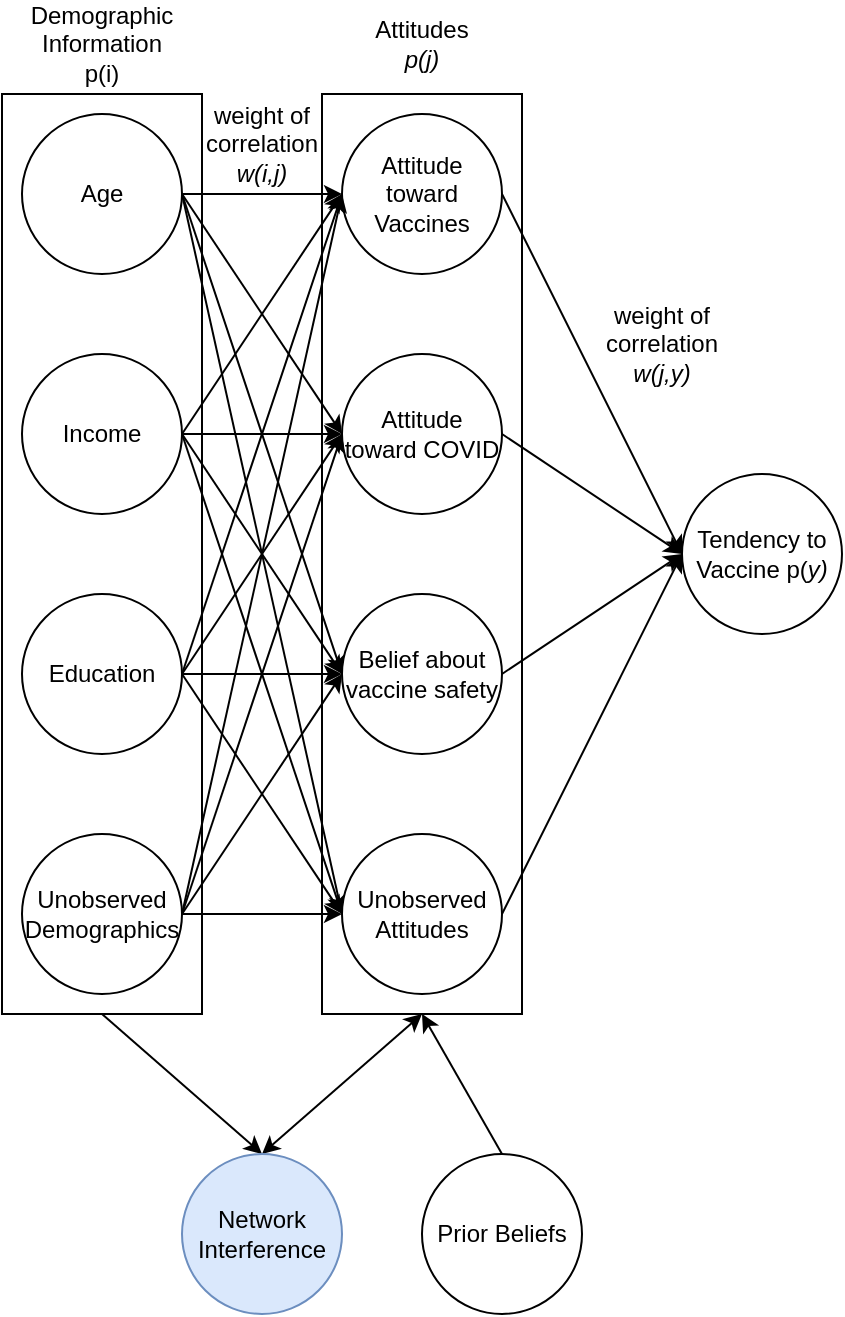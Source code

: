 <mxfile version="26.2.6">
  <diagram name="Page-1" id="JJjsDHY7Bmy2kn8PrVfE">
    <mxGraphModel dx="1291" dy="663" grid="1" gridSize="10" guides="1" tooltips="1" connect="1" arrows="1" fold="1" page="1" pageScale="1" pageWidth="850" pageHeight="1100" math="0" shadow="0">
      <root>
        <mxCell id="0" />
        <mxCell id="1" parent="0" />
        <mxCell id="S71CukBi1wQtl_XnejC7-6" style="rounded=0;orthogonalLoop=1;jettySize=auto;html=1;exitX=0.5;exitY=1;exitDx=0;exitDy=0;entryX=0.5;entryY=0;entryDx=0;entryDy=0;" edge="1" parent="1" source="S71CukBi1wQtl_XnejC7-5" target="S71CukBi1wQtl_XnejC7-1">
          <mxGeometry relative="1" as="geometry" />
        </mxCell>
        <mxCell id="S71CukBi1wQtl_XnejC7-5" value="" style="rounded=0;whiteSpace=wrap;html=1;" vertex="1" parent="1">
          <mxGeometry x="150" y="150" width="100" height="460" as="geometry" />
        </mxCell>
        <mxCell id="FZulAc5fuG0MoaNXxATA-1" value="" style="rounded=0;whiteSpace=wrap;html=1;" parent="1" vertex="1">
          <mxGeometry x="310" y="150" width="100" height="460" as="geometry" />
        </mxCell>
        <mxCell id="gF6NzZF2bhkfZXJ9cEru-23" style="edgeStyle=orthogonalEdgeStyle;rounded=0;orthogonalLoop=1;jettySize=auto;html=1;exitX=1;exitY=0.5;exitDx=0;exitDy=0;entryX=0;entryY=0.5;entryDx=0;entryDy=0;" parent="1" source="gF6NzZF2bhkfZXJ9cEru-2" target="gF6NzZF2bhkfZXJ9cEru-6" edge="1">
          <mxGeometry relative="1" as="geometry" />
        </mxCell>
        <mxCell id="gF6NzZF2bhkfZXJ9cEru-27" style="rounded=0;orthogonalLoop=1;jettySize=auto;html=1;exitX=1;exitY=0.5;exitDx=0;exitDy=0;entryX=0;entryY=0.5;entryDx=0;entryDy=0;" parent="1" source="gF6NzZF2bhkfZXJ9cEru-2" target="gF6NzZF2bhkfZXJ9cEru-7" edge="1">
          <mxGeometry relative="1" as="geometry" />
        </mxCell>
        <mxCell id="gF6NzZF2bhkfZXJ9cEru-28" style="rounded=0;orthogonalLoop=1;jettySize=auto;html=1;exitX=1;exitY=0.5;exitDx=0;exitDy=0;entryX=0;entryY=0.5;entryDx=0;entryDy=0;" parent="1" source="gF6NzZF2bhkfZXJ9cEru-2" target="gF6NzZF2bhkfZXJ9cEru-5" edge="1">
          <mxGeometry relative="1" as="geometry" />
        </mxCell>
        <mxCell id="gF6NzZF2bhkfZXJ9cEru-33" style="rounded=0;orthogonalLoop=1;jettySize=auto;html=1;exitX=1;exitY=0.5;exitDx=0;exitDy=0;entryX=0;entryY=0.5;entryDx=0;entryDy=0;" parent="1" source="gF6NzZF2bhkfZXJ9cEru-2" target="gF6NzZF2bhkfZXJ9cEru-18" edge="1">
          <mxGeometry relative="1" as="geometry" />
        </mxCell>
        <mxCell id="gF6NzZF2bhkfZXJ9cEru-2" value="Income" style="ellipse;whiteSpace=wrap;html=1;aspect=fixed;" parent="1" vertex="1">
          <mxGeometry x="160" y="280" width="80" height="80" as="geometry" />
        </mxCell>
        <mxCell id="gF6NzZF2bhkfZXJ9cEru-22" style="edgeStyle=orthogonalEdgeStyle;rounded=0;orthogonalLoop=1;jettySize=auto;html=1;exitX=1;exitY=0.5;exitDx=0;exitDy=0;entryX=0;entryY=0.5;entryDx=0;entryDy=0;" parent="1" source="gF6NzZF2bhkfZXJ9cEru-3" target="gF6NzZF2bhkfZXJ9cEru-5" edge="1">
          <mxGeometry relative="1" as="geometry" />
        </mxCell>
        <mxCell id="gF6NzZF2bhkfZXJ9cEru-29" style="rounded=0;orthogonalLoop=1;jettySize=auto;html=1;exitX=1;exitY=0.5;exitDx=0;exitDy=0;entryX=0;entryY=0.5;entryDx=0;entryDy=0;" parent="1" source="gF6NzZF2bhkfZXJ9cEru-3" target="gF6NzZF2bhkfZXJ9cEru-6" edge="1">
          <mxGeometry relative="1" as="geometry" />
        </mxCell>
        <mxCell id="gF6NzZF2bhkfZXJ9cEru-30" style="rounded=0;orthogonalLoop=1;jettySize=auto;html=1;exitX=1;exitY=0.5;exitDx=0;exitDy=0;entryX=0;entryY=0.5;entryDx=0;entryDy=0;" parent="1" source="gF6NzZF2bhkfZXJ9cEru-3" target="gF6NzZF2bhkfZXJ9cEru-7" edge="1">
          <mxGeometry relative="1" as="geometry" />
        </mxCell>
        <mxCell id="gF6NzZF2bhkfZXJ9cEru-31" style="rounded=0;orthogonalLoop=1;jettySize=auto;html=1;exitX=1;exitY=0.5;exitDx=0;exitDy=0;entryX=0;entryY=0.5;entryDx=0;entryDy=0;" parent="1" source="gF6NzZF2bhkfZXJ9cEru-3" target="gF6NzZF2bhkfZXJ9cEru-18" edge="1">
          <mxGeometry relative="1" as="geometry" />
        </mxCell>
        <mxCell id="gF6NzZF2bhkfZXJ9cEru-3" value="Age" style="ellipse;whiteSpace=wrap;html=1;aspect=fixed;" parent="1" vertex="1">
          <mxGeometry x="160" y="160" width="80" height="80" as="geometry" />
        </mxCell>
        <mxCell id="gF6NzZF2bhkfZXJ9cEru-24" style="edgeStyle=orthogonalEdgeStyle;rounded=0;orthogonalLoop=1;jettySize=auto;html=1;exitX=1;exitY=0.5;exitDx=0;exitDy=0;entryX=0;entryY=0.5;entryDx=0;entryDy=0;" parent="1" source="gF6NzZF2bhkfZXJ9cEru-4" target="gF6NzZF2bhkfZXJ9cEru-7" edge="1">
          <mxGeometry relative="1" as="geometry" />
        </mxCell>
        <mxCell id="gF6NzZF2bhkfZXJ9cEru-34" style="rounded=0;orthogonalLoop=1;jettySize=auto;html=1;exitX=1;exitY=0.5;exitDx=0;exitDy=0;" parent="1" source="gF6NzZF2bhkfZXJ9cEru-4" edge="1">
          <mxGeometry relative="1" as="geometry">
            <mxPoint x="320" y="320" as="targetPoint" />
          </mxGeometry>
        </mxCell>
        <mxCell id="gF6NzZF2bhkfZXJ9cEru-35" style="rounded=0;orthogonalLoop=1;jettySize=auto;html=1;exitX=1;exitY=0.5;exitDx=0;exitDy=0;entryX=0;entryY=0.5;entryDx=0;entryDy=0;" parent="1" source="gF6NzZF2bhkfZXJ9cEru-4" target="gF6NzZF2bhkfZXJ9cEru-5" edge="1">
          <mxGeometry relative="1" as="geometry" />
        </mxCell>
        <mxCell id="gF6NzZF2bhkfZXJ9cEru-37" style="rounded=0;orthogonalLoop=1;jettySize=auto;html=1;exitX=1;exitY=0.5;exitDx=0;exitDy=0;entryX=0;entryY=0.5;entryDx=0;entryDy=0;" parent="1" source="gF6NzZF2bhkfZXJ9cEru-4" target="gF6NzZF2bhkfZXJ9cEru-18" edge="1">
          <mxGeometry relative="1" as="geometry" />
        </mxCell>
        <mxCell id="gF6NzZF2bhkfZXJ9cEru-4" value="Education" style="ellipse;whiteSpace=wrap;html=1;aspect=fixed;" parent="1" vertex="1">
          <mxGeometry x="160" y="400" width="80" height="80" as="geometry" />
        </mxCell>
        <mxCell id="gF6NzZF2bhkfZXJ9cEru-12" style="rounded=0;orthogonalLoop=1;jettySize=auto;html=1;exitX=1;exitY=0.5;exitDx=0;exitDy=0;entryX=0;entryY=0.5;entryDx=0;entryDy=0;" parent="1" source="gF6NzZF2bhkfZXJ9cEru-5" target="gF6NzZF2bhkfZXJ9cEru-11" edge="1">
          <mxGeometry relative="1" as="geometry" />
        </mxCell>
        <mxCell id="gF6NzZF2bhkfZXJ9cEru-5" value="Attitude toward Vaccines" style="ellipse;whiteSpace=wrap;html=1;aspect=fixed;" parent="1" vertex="1">
          <mxGeometry x="320" y="160" width="80" height="80" as="geometry" />
        </mxCell>
        <mxCell id="gF6NzZF2bhkfZXJ9cEru-13" style="rounded=0;orthogonalLoop=1;jettySize=auto;html=1;exitX=1;exitY=0.5;exitDx=0;exitDy=0;entryX=0;entryY=0.5;entryDx=0;entryDy=0;" parent="1" source="gF6NzZF2bhkfZXJ9cEru-6" target="gF6NzZF2bhkfZXJ9cEru-11" edge="1">
          <mxGeometry relative="1" as="geometry" />
        </mxCell>
        <mxCell id="gF6NzZF2bhkfZXJ9cEru-6" value="Attitude toward COVID" style="ellipse;whiteSpace=wrap;html=1;aspect=fixed;" parent="1" vertex="1">
          <mxGeometry x="320" y="280" width="80" height="80" as="geometry" />
        </mxCell>
        <mxCell id="gF6NzZF2bhkfZXJ9cEru-14" style="rounded=0;orthogonalLoop=1;jettySize=auto;html=1;exitX=1;exitY=0.5;exitDx=0;exitDy=0;entryX=0;entryY=0.5;entryDx=0;entryDy=0;" parent="1" source="gF6NzZF2bhkfZXJ9cEru-7" target="gF6NzZF2bhkfZXJ9cEru-11" edge="1">
          <mxGeometry relative="1" as="geometry" />
        </mxCell>
        <mxCell id="gF6NzZF2bhkfZXJ9cEru-7" value="Belief about vaccine safety" style="ellipse;whiteSpace=wrap;html=1;aspect=fixed;" parent="1" vertex="1">
          <mxGeometry x="320" y="400" width="80" height="80" as="geometry" />
        </mxCell>
        <mxCell id="gF6NzZF2bhkfZXJ9cEru-11" value="Tendency to Vaccine p(&lt;i&gt;y)&lt;/i&gt;" style="ellipse;whiteSpace=wrap;html=1;aspect=fixed;" parent="1" vertex="1">
          <mxGeometry x="490" y="340" width="80" height="80" as="geometry" />
        </mxCell>
        <mxCell id="gF6NzZF2bhkfZXJ9cEru-15" value="Demographic Information p(i)" style="text;html=1;align=center;verticalAlign=middle;whiteSpace=wrap;rounded=0;" parent="1" vertex="1">
          <mxGeometry x="170" y="110" width="60" height="30" as="geometry" />
        </mxCell>
        <mxCell id="gF6NzZF2bhkfZXJ9cEru-16" value="Attitudes &lt;i&gt;p(j)&lt;/i&gt;" style="text;html=1;align=center;verticalAlign=middle;whiteSpace=wrap;rounded=0;" parent="1" vertex="1">
          <mxGeometry x="330" y="110" width="60" height="30" as="geometry" />
        </mxCell>
        <mxCell id="gF6NzZF2bhkfZXJ9cEru-25" style="edgeStyle=orthogonalEdgeStyle;rounded=0;orthogonalLoop=1;jettySize=auto;html=1;exitX=1;exitY=0.5;exitDx=0;exitDy=0;entryX=0;entryY=0.5;entryDx=0;entryDy=0;" parent="1" source="gF6NzZF2bhkfZXJ9cEru-17" target="gF6NzZF2bhkfZXJ9cEru-18" edge="1">
          <mxGeometry relative="1" as="geometry" />
        </mxCell>
        <mxCell id="gF6NzZF2bhkfZXJ9cEru-26" style="rounded=0;orthogonalLoop=1;jettySize=auto;html=1;exitX=1;exitY=0.5;exitDx=0;exitDy=0;entryX=0;entryY=0.5;entryDx=0;entryDy=0;" parent="1" source="gF6NzZF2bhkfZXJ9cEru-17" target="gF6NzZF2bhkfZXJ9cEru-7" edge="1">
          <mxGeometry relative="1" as="geometry" />
        </mxCell>
        <mxCell id="gF6NzZF2bhkfZXJ9cEru-36" style="rounded=0;orthogonalLoop=1;jettySize=auto;html=1;exitX=1;exitY=0.5;exitDx=0;exitDy=0;entryX=0;entryY=0.5;entryDx=0;entryDy=0;" parent="1" source="gF6NzZF2bhkfZXJ9cEru-17" target="gF6NzZF2bhkfZXJ9cEru-6" edge="1">
          <mxGeometry relative="1" as="geometry" />
        </mxCell>
        <mxCell id="gF6NzZF2bhkfZXJ9cEru-38" style="rounded=0;orthogonalLoop=1;jettySize=auto;html=1;exitX=1;exitY=0.5;exitDx=0;exitDy=0;entryX=0;entryY=0.5;entryDx=0;entryDy=0;" parent="1" source="gF6NzZF2bhkfZXJ9cEru-17" target="gF6NzZF2bhkfZXJ9cEru-5" edge="1">
          <mxGeometry relative="1" as="geometry" />
        </mxCell>
        <mxCell id="gF6NzZF2bhkfZXJ9cEru-17" value="Unobserved Demographics" style="ellipse;whiteSpace=wrap;html=1;aspect=fixed;" parent="1" vertex="1">
          <mxGeometry x="160" y="520" width="80" height="80" as="geometry" />
        </mxCell>
        <mxCell id="gF6NzZF2bhkfZXJ9cEru-20" style="rounded=0;orthogonalLoop=1;jettySize=auto;html=1;exitX=1;exitY=0.5;exitDx=0;exitDy=0;entryX=0;entryY=0.5;entryDx=0;entryDy=0;" parent="1" source="gF6NzZF2bhkfZXJ9cEru-18" target="gF6NzZF2bhkfZXJ9cEru-11" edge="1">
          <mxGeometry relative="1" as="geometry" />
        </mxCell>
        <mxCell id="gF6NzZF2bhkfZXJ9cEru-18" value="Unobserved Attitudes" style="ellipse;whiteSpace=wrap;html=1;aspect=fixed;" parent="1" vertex="1">
          <mxGeometry x="320" y="520" width="80" height="80" as="geometry" />
        </mxCell>
        <mxCell id="gF6NzZF2bhkfZXJ9cEru-32" value="weight of correlation &lt;i&gt;w(i,j)&lt;/i&gt;" style="text;html=1;align=center;verticalAlign=middle;whiteSpace=wrap;rounded=0;" parent="1" vertex="1">
          <mxGeometry x="250" y="160" width="60" height="30" as="geometry" />
        </mxCell>
        <mxCell id="gF6NzZF2bhkfZXJ9cEru-39" value="weight of correlation &lt;i&gt;w(j,y)&lt;/i&gt;" style="text;html=1;align=center;verticalAlign=middle;whiteSpace=wrap;rounded=0;" parent="1" vertex="1">
          <mxGeometry x="450" y="260" width="60" height="30" as="geometry" />
        </mxCell>
        <mxCell id="FZulAc5fuG0MoaNXxATA-4" style="rounded=0;orthogonalLoop=1;jettySize=auto;html=1;exitX=0.5;exitY=0;exitDx=0;exitDy=0;entryX=0.5;entryY=1;entryDx=0;entryDy=0;" parent="1" source="FZulAc5fuG0MoaNXxATA-3" target="FZulAc5fuG0MoaNXxATA-1" edge="1">
          <mxGeometry relative="1" as="geometry" />
        </mxCell>
        <mxCell id="FZulAc5fuG0MoaNXxATA-3" value="Prior Beliefs" style="ellipse;whiteSpace=wrap;html=1;aspect=fixed;" parent="1" vertex="1">
          <mxGeometry x="360" y="680" width="80" height="80" as="geometry" />
        </mxCell>
        <mxCell id="S71CukBi1wQtl_XnejC7-3" style="rounded=0;orthogonalLoop=1;jettySize=auto;html=1;exitX=0.5;exitY=0;exitDx=0;exitDy=0;entryX=0.5;entryY=1;entryDx=0;entryDy=0;startArrow=classic;startFill=1;" edge="1" parent="1" source="S71CukBi1wQtl_XnejC7-1" target="FZulAc5fuG0MoaNXxATA-1">
          <mxGeometry relative="1" as="geometry" />
        </mxCell>
        <mxCell id="S71CukBi1wQtl_XnejC7-1" value="Network Interference" style="ellipse;whiteSpace=wrap;html=1;aspect=fixed;fillColor=#dae8fc;strokeColor=#6c8ebf;" vertex="1" parent="1">
          <mxGeometry x="240" y="680" width="80" height="80" as="geometry" />
        </mxCell>
      </root>
    </mxGraphModel>
  </diagram>
</mxfile>
